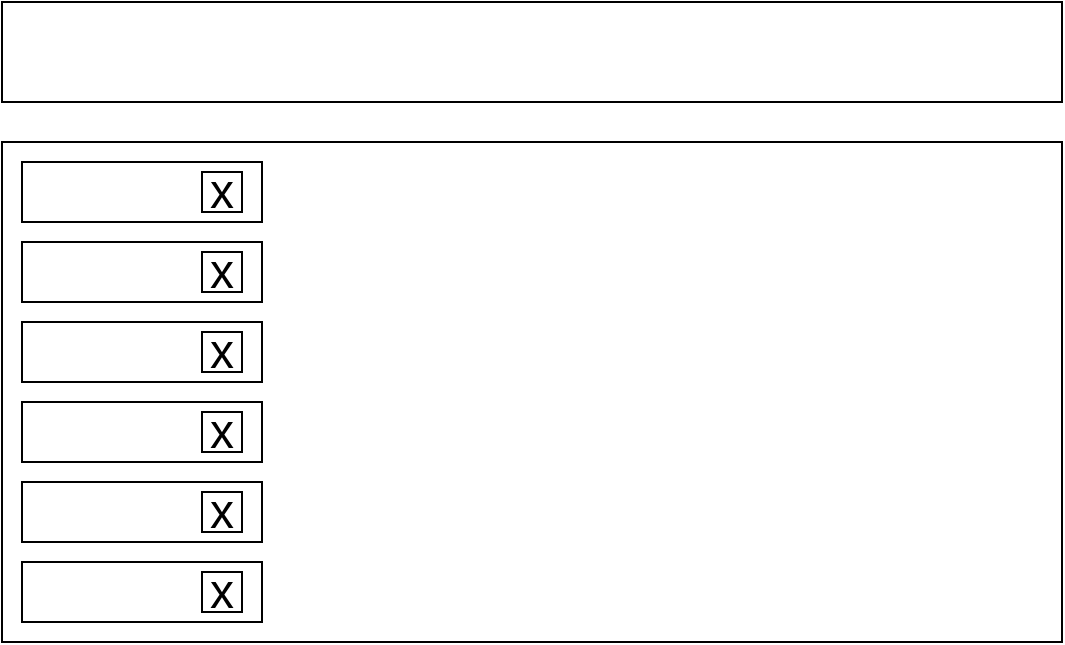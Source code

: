 <mxfile>
    <diagram id="StkBRQ3cZEOcqsob0FNc" name="Page-1">
        <mxGraphModel dx="744" dy="379" grid="1" gridSize="10" guides="1" tooltips="1" connect="1" arrows="1" fold="1" page="1" pageScale="1" pageWidth="827" pageHeight="1169" math="0" shadow="0">
            <root>
                <mxCell id="0"/>
                <mxCell id="1" parent="0"/>
                <mxCell id="2" value="" style="rounded=0;whiteSpace=wrap;html=1;" vertex="1" parent="1">
                    <mxGeometry x="170" y="100" width="530" height="50" as="geometry"/>
                </mxCell>
                <mxCell id="3" value="" style="rounded=0;whiteSpace=wrap;html=1;" vertex="1" parent="1">
                    <mxGeometry x="170" y="170" width="530" height="250" as="geometry"/>
                </mxCell>
                <mxCell id="4" value="" style="rounded=0;whiteSpace=wrap;html=1;" vertex="1" parent="1">
                    <mxGeometry x="180" y="180" width="120" height="30" as="geometry"/>
                </mxCell>
                <mxCell id="5" value="" style="rounded=0;whiteSpace=wrap;html=1;" vertex="1" parent="1">
                    <mxGeometry x="180" y="220" width="120" height="30" as="geometry"/>
                </mxCell>
                <mxCell id="6" value="" style="rounded=0;whiteSpace=wrap;html=1;" vertex="1" parent="1">
                    <mxGeometry x="180" y="260" width="120" height="30" as="geometry"/>
                </mxCell>
                <mxCell id="7" value="" style="rounded=0;whiteSpace=wrap;html=1;" vertex="1" parent="1">
                    <mxGeometry x="180" y="300" width="120" height="30" as="geometry"/>
                </mxCell>
                <mxCell id="8" value="" style="rounded=0;whiteSpace=wrap;html=1;" vertex="1" parent="1">
                    <mxGeometry x="180" y="340" width="120" height="30" as="geometry"/>
                </mxCell>
                <mxCell id="9" value="" style="rounded=0;whiteSpace=wrap;html=1;" vertex="1" parent="1">
                    <mxGeometry x="180" y="380" width="120" height="30" as="geometry"/>
                </mxCell>
                <mxCell id="11" value="&lt;font style=&quot;font-size: 24px&quot;&gt;x&lt;/font&gt;" style="whiteSpace=wrap;html=1;aspect=fixed;" vertex="1" parent="1">
                    <mxGeometry x="270" y="185" width="20" height="20" as="geometry"/>
                </mxCell>
                <mxCell id="12" value="&lt;font style=&quot;font-size: 24px&quot;&gt;x&lt;/font&gt;" style="whiteSpace=wrap;html=1;aspect=fixed;" vertex="1" parent="1">
                    <mxGeometry x="270" y="225" width="20" height="20" as="geometry"/>
                </mxCell>
                <mxCell id="13" value="&lt;font style=&quot;font-size: 24px&quot;&gt;x&lt;/font&gt;" style="whiteSpace=wrap;html=1;aspect=fixed;" vertex="1" parent="1">
                    <mxGeometry x="270" y="265" width="20" height="20" as="geometry"/>
                </mxCell>
                <mxCell id="14" value="&lt;font style=&quot;font-size: 24px&quot;&gt;x&lt;/font&gt;" style="whiteSpace=wrap;html=1;aspect=fixed;" vertex="1" parent="1">
                    <mxGeometry x="270" y="305" width="20" height="20" as="geometry"/>
                </mxCell>
                <mxCell id="15" value="&lt;font style=&quot;font-size: 24px&quot;&gt;x&lt;/font&gt;" style="whiteSpace=wrap;html=1;aspect=fixed;" vertex="1" parent="1">
                    <mxGeometry x="270" y="345" width="20" height="20" as="geometry"/>
                </mxCell>
                <mxCell id="16" value="&lt;font style=&quot;font-size: 24px&quot;&gt;x&lt;/font&gt;" style="whiteSpace=wrap;html=1;aspect=fixed;" vertex="1" parent="1">
                    <mxGeometry x="270" y="385" width="20" height="20" as="geometry"/>
                </mxCell>
            </root>
        </mxGraphModel>
    </diagram>
</mxfile>
